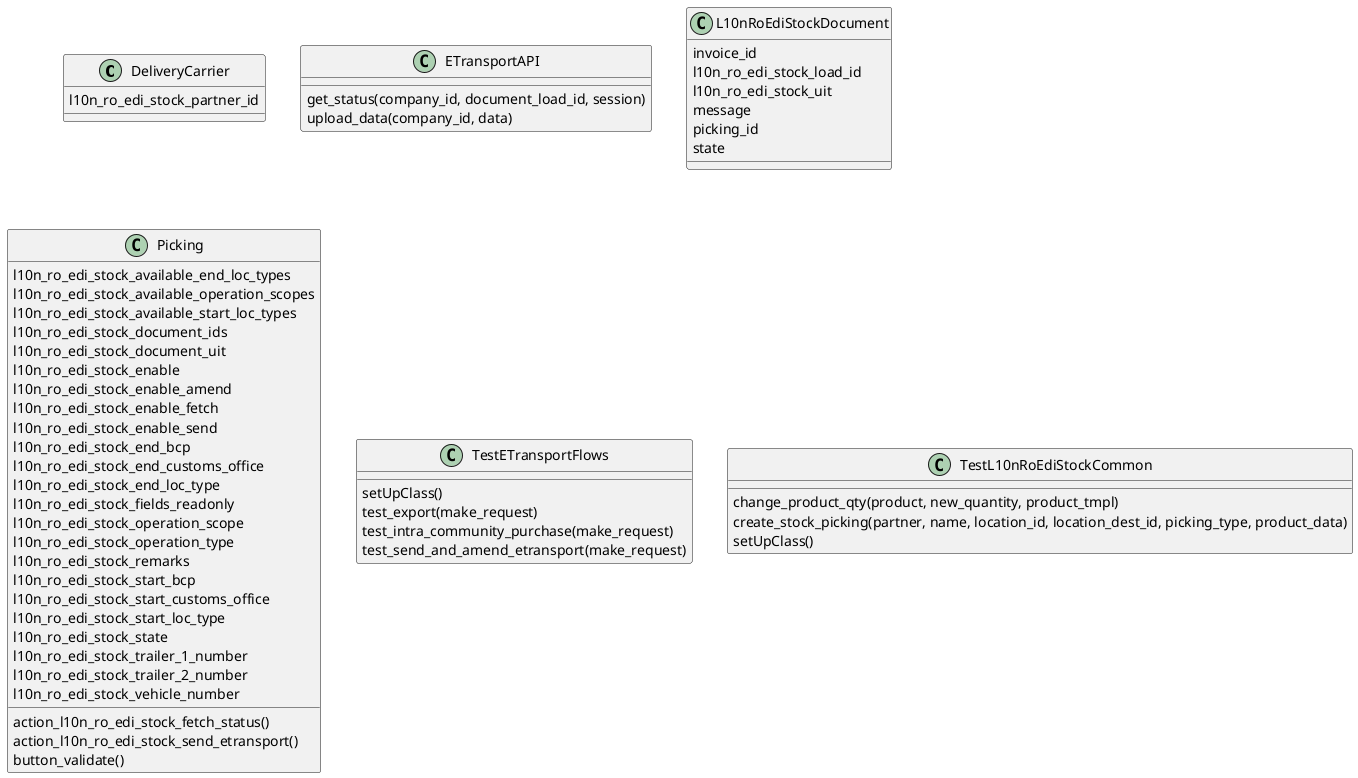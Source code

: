 @startuml classes_l10n_ro_edi_stock
set namespaceSeparator none
class "DeliveryCarrier" as odoo_src.odoo.addons.l10n_ro_edi_stock.models.delivery_carrier.DeliveryCarrier {
  l10n_ro_edi_stock_partner_id
}
class "ETransportAPI" as odoo_src.odoo.addons.l10n_ro_edi_stock.models.etransport_api.ETransportAPI {
  get_status(company_id, document_load_id, session)
  upload_data(company_id, data)
}
class "L10nRoEdiStockDocument" as odoo_src.odoo.addons.l10n_ro_edi_stock.models.l10n_ro_edi_stock_document.L10nRoEdiStockDocument {
  invoice_id
  l10n_ro_edi_stock_load_id
  l10n_ro_edi_stock_uit
  message
  picking_id
  state
}
class "Picking" as odoo_src.odoo.addons.l10n_ro_edi_stock.models.stock_picking.Picking {
  l10n_ro_edi_stock_available_end_loc_types
  l10n_ro_edi_stock_available_operation_scopes
  l10n_ro_edi_stock_available_start_loc_types
  l10n_ro_edi_stock_document_ids
  l10n_ro_edi_stock_document_uit
  l10n_ro_edi_stock_enable
  l10n_ro_edi_stock_enable_amend
  l10n_ro_edi_stock_enable_fetch
  l10n_ro_edi_stock_enable_send
  l10n_ro_edi_stock_end_bcp
  l10n_ro_edi_stock_end_customs_office
  l10n_ro_edi_stock_end_loc_type
  l10n_ro_edi_stock_fields_readonly
  l10n_ro_edi_stock_operation_scope
  l10n_ro_edi_stock_operation_type
  l10n_ro_edi_stock_remarks
  l10n_ro_edi_stock_start_bcp
  l10n_ro_edi_stock_start_customs_office
  l10n_ro_edi_stock_start_loc_type
  l10n_ro_edi_stock_state
  l10n_ro_edi_stock_trailer_1_number
  l10n_ro_edi_stock_trailer_2_number
  l10n_ro_edi_stock_vehicle_number
  action_l10n_ro_edi_stock_fetch_status()
  action_l10n_ro_edi_stock_send_etransport()
  button_validate()
}
class "TestETransportFlows" as odoo_src.odoo.addons.l10n_ro_edi_stock.tests.test_etransport_flows.TestETransportFlows {
  setUpClass()
  test_export(make_request)
  test_intra_community_purchase(make_request)
  test_send_and_amend_etransport(make_request)
}
class "TestL10nRoEdiStockCommon" as odoo_src.odoo.addons.l10n_ro_edi_stock.tests.common.TestL10nRoEdiStockCommon {
  change_product_qty(product, new_quantity, product_tmpl)
  create_stock_picking(partner, name, location_id, location_dest_id, picking_type, product_data)
  setUpClass()
}
@enduml
